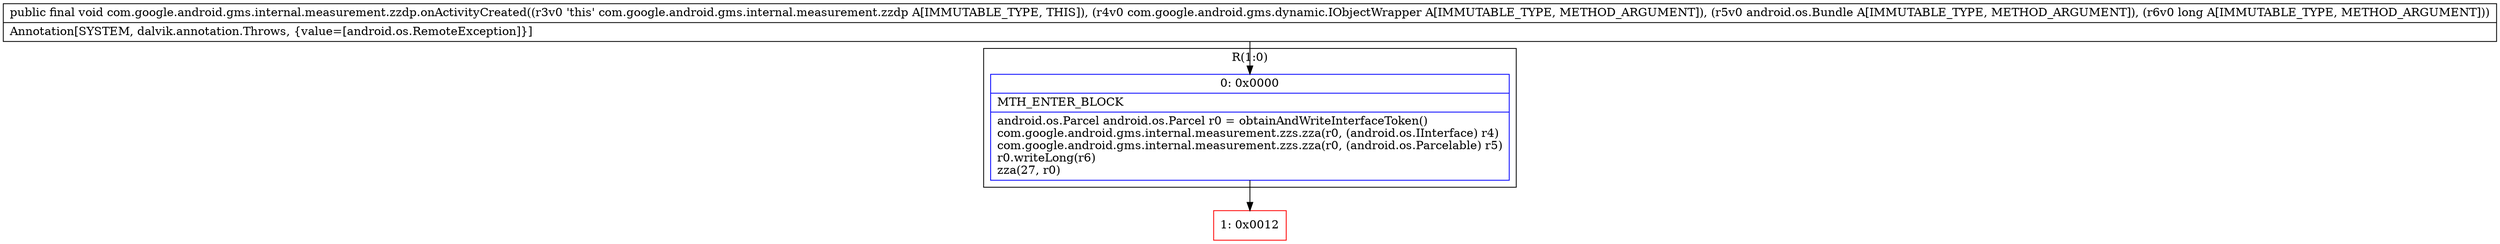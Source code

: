 digraph "CFG forcom.google.android.gms.internal.measurement.zzdp.onActivityCreated(Lcom\/google\/android\/gms\/dynamic\/IObjectWrapper;Landroid\/os\/Bundle;J)V" {
subgraph cluster_Region_1244847789 {
label = "R(1:0)";
node [shape=record,color=blue];
Node_0 [shape=record,label="{0\:\ 0x0000|MTH_ENTER_BLOCK\l|android.os.Parcel android.os.Parcel r0 = obtainAndWriteInterfaceToken()\lcom.google.android.gms.internal.measurement.zzs.zza(r0, (android.os.IInterface) r4)\lcom.google.android.gms.internal.measurement.zzs.zza(r0, (android.os.Parcelable) r5)\lr0.writeLong(r6)\lzza(27, r0)\l}"];
}
Node_1 [shape=record,color=red,label="{1\:\ 0x0012}"];
MethodNode[shape=record,label="{public final void com.google.android.gms.internal.measurement.zzdp.onActivityCreated((r3v0 'this' com.google.android.gms.internal.measurement.zzdp A[IMMUTABLE_TYPE, THIS]), (r4v0 com.google.android.gms.dynamic.IObjectWrapper A[IMMUTABLE_TYPE, METHOD_ARGUMENT]), (r5v0 android.os.Bundle A[IMMUTABLE_TYPE, METHOD_ARGUMENT]), (r6v0 long A[IMMUTABLE_TYPE, METHOD_ARGUMENT]))  | Annotation[SYSTEM, dalvik.annotation.Throws, \{value=[android.os.RemoteException]\}]\l}"];
MethodNode -> Node_0;
Node_0 -> Node_1;
}

